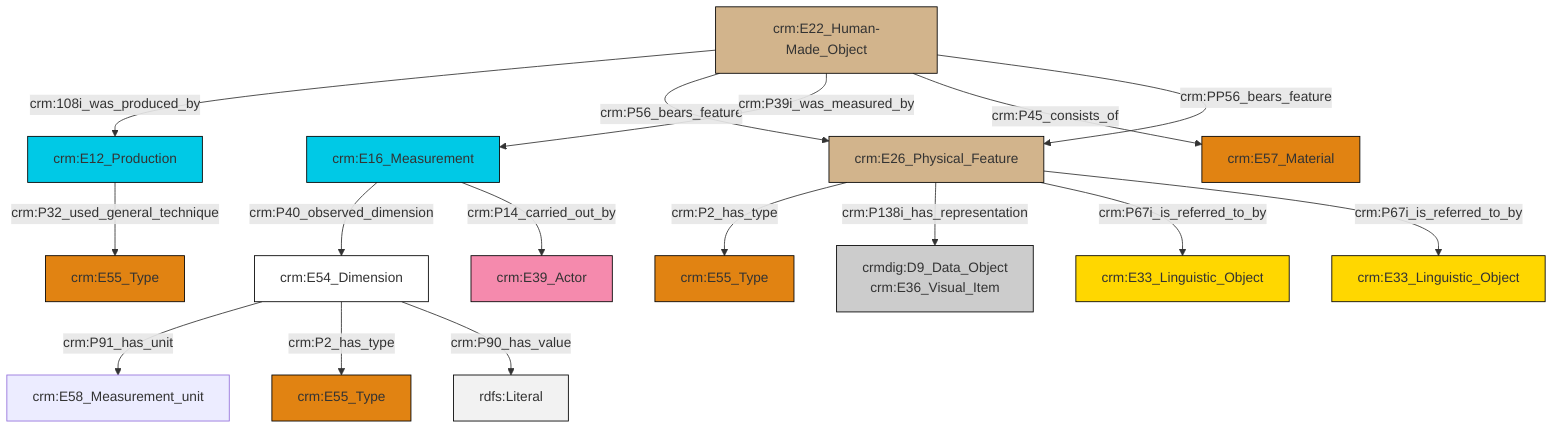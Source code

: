 graph TD
classDef Literal fill:#f2f2f2,stroke:#000000;
classDef CRM_Entity fill:#FFFFFF,stroke:#000000;
classDef Temporal_Entity fill:#00C9E6, stroke:#000000;
classDef Type fill:#E18312, stroke:#000000;
classDef Time-Span fill:#2C9C91, stroke:#000000;
classDef Appellation fill:#FFEB7F, stroke:#000000;
classDef Place fill:#008836, stroke:#000000;
classDef Persistent_Item fill:#B266B2, stroke:#000000;
classDef Conceptual_Object fill:#FFD700, stroke:#000000;
classDef Physical_Thing fill:#D2B48C, stroke:#000000;
classDef Actor fill:#f58aad, stroke:#000000;
classDef PC_Classes fill:#4ce600, stroke:#000000;
classDef Multi fill:#cccccc,stroke:#000000;

0["crm:E54_Dimension"]:::CRM_Entity -->|crm:P91_has_unit| 1["crm:E58_Measurement_unit"]:::Default
6["crm:E26_Physical_Feature"]:::Physical_Thing -->|crm:P2_has_type| 7["crm:E55_Type"]:::Type
0["crm:E54_Dimension"]:::CRM_Entity -->|crm:P2_has_type| 8["crm:E55_Type"]:::Type
11["crm:E22_Human-Made_Object"]:::Physical_Thing -->|crm:108i_was_produced_by| 12["crm:E12_Production"]:::Temporal_Entity
2["crm:E16_Measurement"]:::Temporal_Entity -->|crm:P40_observed_dimension| 0["crm:E54_Dimension"]:::CRM_Entity
6["crm:E26_Physical_Feature"]:::Physical_Thing -->|crm:P138i_has_representation| 16["crmdig:D9_Data_Object<br>crm:E36_Visual_Item"]:::Multi
2["crm:E16_Measurement"]:::Temporal_Entity -->|crm:P14_carried_out_by| 19["crm:E39_Actor"]:::Actor
0["crm:E54_Dimension"]:::CRM_Entity -->|crm:P90_has_value| 22[rdfs:Literal]:::Literal
11["crm:E22_Human-Made_Object"]:::Physical_Thing -->|crm:P56_bears_feature| 6["crm:E26_Physical_Feature"]:::Physical_Thing
6["crm:E26_Physical_Feature"]:::Physical_Thing -->|crm:P67i_is_referred_to_by| 9["crm:E33_Linguistic_Object"]:::Conceptual_Object
12["crm:E12_Production"]:::Temporal_Entity -->|crm:P32_used_general_technique| 4["crm:E55_Type"]:::Type
11["crm:E22_Human-Made_Object"]:::Physical_Thing -->|crm:P39i_was_measured_by| 2["crm:E16_Measurement"]:::Temporal_Entity
11["crm:E22_Human-Made_Object"]:::Physical_Thing -->|crm:P45_consists_of| 28["crm:E57_Material"]:::Type
11["crm:E22_Human-Made_Object"]:::Physical_Thing -->|crm:PP56_bears_feature| 6["crm:E26_Physical_Feature"]:::Physical_Thing
6["crm:E26_Physical_Feature"]:::Physical_Thing -->|crm:P67i_is_referred_to_by| 14["crm:E33_Linguistic_Object"]:::Conceptual_Object